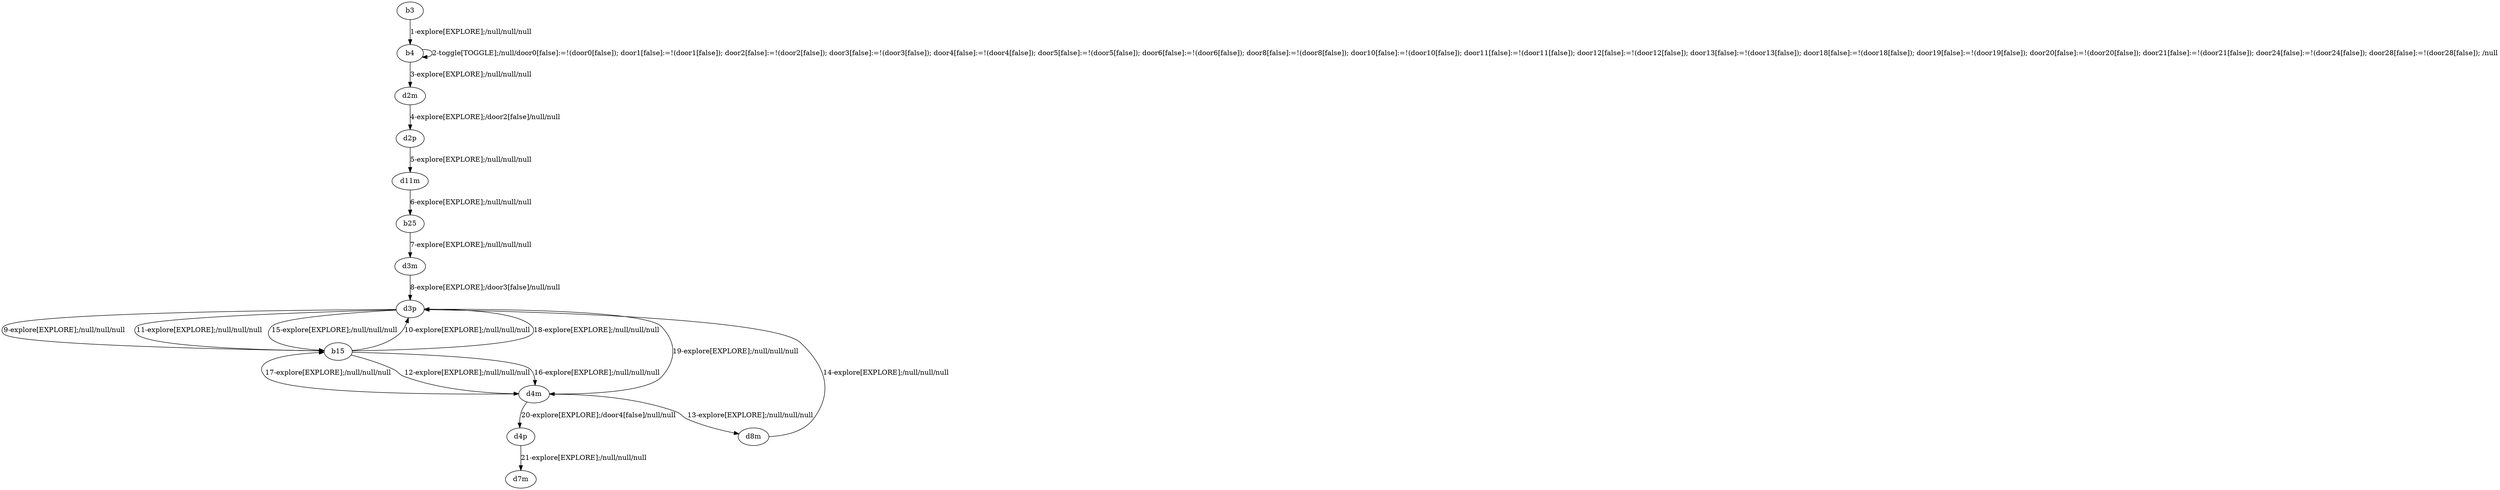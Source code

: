 # Total number of goals covered by this test: 1
# b15 --> d4m

digraph g {
"b3" -> "b4" [label = "1-explore[EXPLORE];/null/null/null"];
"b4" -> "b4" [label = "2-toggle[TOGGLE];/null/door0[false]:=!(door0[false]); door1[false]:=!(door1[false]); door2[false]:=!(door2[false]); door3[false]:=!(door3[false]); door4[false]:=!(door4[false]); door5[false]:=!(door5[false]); door6[false]:=!(door6[false]); door8[false]:=!(door8[false]); door10[false]:=!(door10[false]); door11[false]:=!(door11[false]); door12[false]:=!(door12[false]); door13[false]:=!(door13[false]); door18[false]:=!(door18[false]); door19[false]:=!(door19[false]); door20[false]:=!(door20[false]); door21[false]:=!(door21[false]); door24[false]:=!(door24[false]); door28[false]:=!(door28[false]); /null"];
"b4" -> "d2m" [label = "3-explore[EXPLORE];/null/null/null"];
"d2m" -> "d2p" [label = "4-explore[EXPLORE];/door2[false]/null/null"];
"d2p" -> "d11m" [label = "5-explore[EXPLORE];/null/null/null"];
"d11m" -> "b25" [label = "6-explore[EXPLORE];/null/null/null"];
"b25" -> "d3m" [label = "7-explore[EXPLORE];/null/null/null"];
"d3m" -> "d3p" [label = "8-explore[EXPLORE];/door3[false]/null/null"];
"d3p" -> "b15" [label = "9-explore[EXPLORE];/null/null/null"];
"b15" -> "d3p" [label = "10-explore[EXPLORE];/null/null/null"];
"d3p" -> "b15" [label = "11-explore[EXPLORE];/null/null/null"];
"b15" -> "d4m" [label = "12-explore[EXPLORE];/null/null/null"];
"d4m" -> "d8m" [label = "13-explore[EXPLORE];/null/null/null"];
"d8m" -> "d3p" [label = "14-explore[EXPLORE];/null/null/null"];
"d3p" -> "b15" [label = "15-explore[EXPLORE];/null/null/null"];
"b15" -> "d4m" [label = "16-explore[EXPLORE];/null/null/null"];
"d4m" -> "b15" [label = "17-explore[EXPLORE];/null/null/null"];
"b15" -> "d3p" [label = "18-explore[EXPLORE];/null/null/null"];
"d3p" -> "d4m" [label = "19-explore[EXPLORE];/null/null/null"];
"d4m" -> "d4p" [label = "20-explore[EXPLORE];/door4[false]/null/null"];
"d4p" -> "d7m" [label = "21-explore[EXPLORE];/null/null/null"];
}